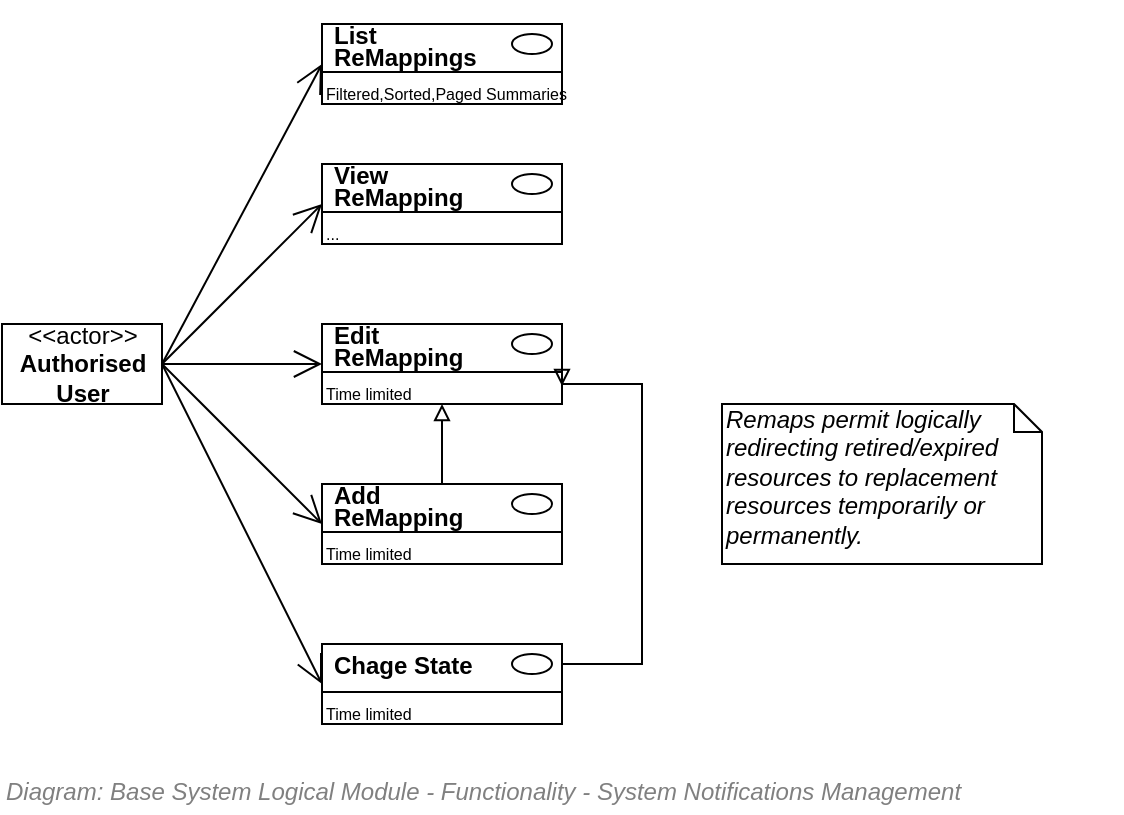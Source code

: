 <mxfile compressed="false" version="20.3.0" type="device">
  <diagram id="5vKPIbCIWK__K9a_hM_l" name="System Notification Management">
    <mxGraphModel dx="920" dy="606" grid="1" gridSize="10" guides="1" tooltips="1" connect="1" arrows="1" fold="1" page="1" pageScale="1" pageWidth="827" pageHeight="1169" math="0" shadow="0">
      <root>
        <mxCell id="6zsalb_4Q6Wy_RO658KX-0" />
        <mxCell id="aUDsEq78Ny2xMxmlCQFK-10" value="Diagram/Use Case" style="" parent="6zsalb_4Q6Wy_RO658KX-0" />
        <mxCell id="AuJjZfkRCKlEVFrfjfjo-0" value="" style="endArrow=open;endFill=1;endSize=12;html=1;strokeColor=#000000;fontSize=12;entryX=0;entryY=1;entryDx=0;entryDy=0;exitX=1;exitY=0.5;exitDx=0;exitDy=0;" edge="1" parent="aUDsEq78Ny2xMxmlCQFK-10" source="AuJjZfkRCKlEVFrfjfjo-1" target="AuJjZfkRCKlEVFrfjfjo-3">
          <mxGeometry width="160" relative="1" as="geometry">
            <mxPoint x="200" y="210" as="sourcePoint" />
            <mxPoint x="290" y="220" as="targetPoint" />
          </mxGeometry>
        </mxCell>
        <mxCell id="AuJjZfkRCKlEVFrfjfjo-1" value="&amp;lt;&amp;lt;actor&amp;gt;&amp;gt;&lt;br&gt;&lt;b&gt;Authorised&lt;br&gt;User&lt;br&gt;&lt;/b&gt;" style="text;html=1;align=center;verticalAlign=middle;dashed=0;fillColor=#ffffff;strokeColor=#000000;" vertex="1" parent="aUDsEq78Ny2xMxmlCQFK-10">
          <mxGeometry x="120" y="270" width="80" height="40" as="geometry" />
        </mxCell>
        <mxCell id="AuJjZfkRCKlEVFrfjfjo-2" value="" style="fontStyle=1;align=left;verticalAlign=top;childLayout=stackLayout;horizontal=1;horizontalStack=0;resizeParent=1;resizeParentMax=0;resizeLast=0;marginBottom=0;" vertex="1" parent="aUDsEq78Ny2xMxmlCQFK-10">
          <mxGeometry x="280" y="120" width="120" height="40" as="geometry" />
        </mxCell>
        <mxCell id="AuJjZfkRCKlEVFrfjfjo-3" value="&lt;p style=&quot;line-height: 0.9;&quot;&gt;List &lt;br&gt;ReMappings&lt;/p&gt;" style="html=1;align=left;spacingLeft=4;verticalAlign=middle;strokeColor=none;fillColor=none;fontStyle=1;spacingTop=2;" vertex="1" parent="AuJjZfkRCKlEVFrfjfjo-2">
          <mxGeometry width="120" height="20" as="geometry" />
        </mxCell>
        <mxCell id="AuJjZfkRCKlEVFrfjfjo-4" value="" style="shape=ellipse;" vertex="1" parent="AuJjZfkRCKlEVFrfjfjo-3">
          <mxGeometry x="1" width="20" height="10" relative="1" as="geometry">
            <mxPoint x="-25" y="5" as="offset" />
          </mxGeometry>
        </mxCell>
        <mxCell id="AuJjZfkRCKlEVFrfjfjo-5" value="" style="line;strokeWidth=1;fillColor=none;align=left;verticalAlign=middle;spacingTop=-1;spacingLeft=3;spacingRight=3;rotatable=0;labelPosition=right;points=[];portConstraint=eastwest;" vertex="1" parent="AuJjZfkRCKlEVFrfjfjo-2">
          <mxGeometry y="20" width="120" height="8" as="geometry" />
        </mxCell>
        <mxCell id="AuJjZfkRCKlEVFrfjfjo-6" value="Filtered,Sorted,Paged Summaries" style="html=1;align=left;spacingLeft=4;verticalAlign=top;strokeColor=none;fillColor=none;fontSize=8;spacing=-2;" vertex="1" parent="AuJjZfkRCKlEVFrfjfjo-2">
          <mxGeometry y="28" width="120" height="12" as="geometry" />
        </mxCell>
        <mxCell id="AuJjZfkRCKlEVFrfjfjo-7" value="" style="fontStyle=1;align=left;verticalAlign=top;childLayout=stackLayout;horizontal=1;horizontalStack=0;resizeParent=1;resizeParentMax=0;resizeLast=0;marginBottom=0;" vertex="1" parent="aUDsEq78Ny2xMxmlCQFK-10">
          <mxGeometry x="280" y="190" width="120" height="40" as="geometry" />
        </mxCell>
        <mxCell id="AuJjZfkRCKlEVFrfjfjo-8" value="&lt;p style=&quot;line-height: 0.9;&quot;&gt;View &lt;br&gt;ReMapping&lt;/p&gt;" style="html=1;align=left;spacingLeft=4;verticalAlign=middle;strokeColor=none;fillColor=none;fontStyle=1;spacingTop=2;" vertex="1" parent="AuJjZfkRCKlEVFrfjfjo-7">
          <mxGeometry width="120" height="20" as="geometry" />
        </mxCell>
        <mxCell id="AuJjZfkRCKlEVFrfjfjo-9" value="" style="shape=ellipse;" vertex="1" parent="AuJjZfkRCKlEVFrfjfjo-8">
          <mxGeometry x="1" width="20" height="10" relative="1" as="geometry">
            <mxPoint x="-25" y="5" as="offset" />
          </mxGeometry>
        </mxCell>
        <mxCell id="AuJjZfkRCKlEVFrfjfjo-10" value="" style="line;strokeWidth=1;fillColor=none;align=left;verticalAlign=middle;spacingTop=-1;spacingLeft=3;spacingRight=3;rotatable=0;labelPosition=right;points=[];portConstraint=eastwest;" vertex="1" parent="AuJjZfkRCKlEVFrfjfjo-7">
          <mxGeometry y="20" width="120" height="8" as="geometry" />
        </mxCell>
        <mxCell id="AuJjZfkRCKlEVFrfjfjo-11" value="..." style="html=1;align=left;spacingLeft=4;verticalAlign=top;strokeColor=none;fillColor=none;fontSize=8;spacing=-2;" vertex="1" parent="AuJjZfkRCKlEVFrfjfjo-7">
          <mxGeometry y="28" width="120" height="12" as="geometry" />
        </mxCell>
        <mxCell id="AuJjZfkRCKlEVFrfjfjo-12" value="" style="fontStyle=1;align=left;verticalAlign=top;childLayout=stackLayout;horizontal=1;horizontalStack=0;resizeParent=1;resizeParentMax=0;resizeLast=0;marginBottom=0;" vertex="1" parent="aUDsEq78Ny2xMxmlCQFK-10">
          <mxGeometry x="280" y="350" width="120" height="40" as="geometry" />
        </mxCell>
        <mxCell id="AuJjZfkRCKlEVFrfjfjo-13" value="&lt;p style=&quot;line-height: 0.9;&quot;&gt;Add &lt;br&gt;ReMapping&lt;/p&gt;" style="html=1;align=left;spacingLeft=4;verticalAlign=middle;strokeColor=none;fillColor=none;fontStyle=1;spacingTop=2;" vertex="1" parent="AuJjZfkRCKlEVFrfjfjo-12">
          <mxGeometry width="120" height="20" as="geometry" />
        </mxCell>
        <mxCell id="AuJjZfkRCKlEVFrfjfjo-14" value="" style="shape=ellipse;" vertex="1" parent="AuJjZfkRCKlEVFrfjfjo-13">
          <mxGeometry x="1" width="20" height="10" relative="1" as="geometry">
            <mxPoint x="-25" y="5" as="offset" />
          </mxGeometry>
        </mxCell>
        <mxCell id="AuJjZfkRCKlEVFrfjfjo-15" value="" style="line;strokeWidth=1;fillColor=none;align=left;verticalAlign=middle;spacingTop=-1;spacingLeft=3;spacingRight=3;rotatable=0;labelPosition=right;points=[];portConstraint=eastwest;" vertex="1" parent="AuJjZfkRCKlEVFrfjfjo-12">
          <mxGeometry y="20" width="120" height="8" as="geometry" />
        </mxCell>
        <mxCell id="AuJjZfkRCKlEVFrfjfjo-16" value="Time limited" style="html=1;align=left;spacingLeft=4;verticalAlign=top;strokeColor=none;fillColor=none;fontSize=8;spacing=-2;" vertex="1" parent="AuJjZfkRCKlEVFrfjfjo-12">
          <mxGeometry y="28" width="120" height="12" as="geometry" />
        </mxCell>
        <mxCell id="AuJjZfkRCKlEVFrfjfjo-17" value="" style="fontStyle=1;align=left;verticalAlign=top;childLayout=stackLayout;horizontal=1;horizontalStack=0;resizeParent=1;resizeParentMax=0;resizeLast=0;marginBottom=0;" vertex="1" parent="aUDsEq78Ny2xMxmlCQFK-10">
          <mxGeometry x="280" y="270" width="120" height="40" as="geometry" />
        </mxCell>
        <mxCell id="AuJjZfkRCKlEVFrfjfjo-18" value="&lt;p style=&quot;line-height: 0.9;&quot;&gt;Edit&lt;br&gt;ReMapping&lt;/p&gt;" style="html=1;align=left;spacingLeft=4;verticalAlign=middle;strokeColor=none;fillColor=none;fontStyle=1;spacingTop=2;" vertex="1" parent="AuJjZfkRCKlEVFrfjfjo-17">
          <mxGeometry width="120" height="20" as="geometry" />
        </mxCell>
        <mxCell id="AuJjZfkRCKlEVFrfjfjo-19" value="" style="shape=ellipse;" vertex="1" parent="AuJjZfkRCKlEVFrfjfjo-18">
          <mxGeometry x="1" width="20" height="10" relative="1" as="geometry">
            <mxPoint x="-25" y="5" as="offset" />
          </mxGeometry>
        </mxCell>
        <mxCell id="AuJjZfkRCKlEVFrfjfjo-20" value="" style="line;strokeWidth=1;fillColor=none;align=left;verticalAlign=middle;spacingTop=-1;spacingLeft=3;spacingRight=3;rotatable=0;labelPosition=right;points=[];portConstraint=eastwest;" vertex="1" parent="AuJjZfkRCKlEVFrfjfjo-17">
          <mxGeometry y="20" width="120" height="8" as="geometry" />
        </mxCell>
        <mxCell id="AuJjZfkRCKlEVFrfjfjo-21" value="Time limited" style="html=1;align=left;spacingLeft=4;verticalAlign=top;strokeColor=none;fillColor=none;fontSize=8;spacing=-2;" vertex="1" parent="AuJjZfkRCKlEVFrfjfjo-17">
          <mxGeometry y="28" width="120" height="12" as="geometry" />
        </mxCell>
        <mxCell id="AuJjZfkRCKlEVFrfjfjo-22" value="" style="fontStyle=1;align=left;verticalAlign=top;childLayout=stackLayout;horizontal=1;horizontalStack=0;resizeParent=1;resizeParentMax=0;resizeLast=0;marginBottom=0;" vertex="1" parent="aUDsEq78Ny2xMxmlCQFK-10">
          <mxGeometry x="280" y="430" width="120" height="40" as="geometry" />
        </mxCell>
        <mxCell id="AuJjZfkRCKlEVFrfjfjo-23" value="&lt;p style=&quot;line-height: 0.9;&quot;&gt;Chage State&lt;/p&gt;" style="html=1;align=left;spacingLeft=4;verticalAlign=middle;strokeColor=none;fillColor=none;fontStyle=1;spacingTop=2;" vertex="1" parent="AuJjZfkRCKlEVFrfjfjo-22">
          <mxGeometry width="120" height="20" as="geometry" />
        </mxCell>
        <mxCell id="AuJjZfkRCKlEVFrfjfjo-24" value="" style="shape=ellipse;" vertex="1" parent="AuJjZfkRCKlEVFrfjfjo-23">
          <mxGeometry x="1" width="20" height="10" relative="1" as="geometry">
            <mxPoint x="-25" y="5" as="offset" />
          </mxGeometry>
        </mxCell>
        <mxCell id="AuJjZfkRCKlEVFrfjfjo-25" value="" style="line;strokeWidth=1;fillColor=none;align=left;verticalAlign=middle;spacingTop=-1;spacingLeft=3;spacingRight=3;rotatable=0;labelPosition=right;points=[];portConstraint=eastwest;" vertex="1" parent="AuJjZfkRCKlEVFrfjfjo-22">
          <mxGeometry y="20" width="120" height="8" as="geometry" />
        </mxCell>
        <mxCell id="AuJjZfkRCKlEVFrfjfjo-26" value="Time limited" style="html=1;align=left;spacingLeft=4;verticalAlign=top;strokeColor=none;fillColor=none;fontSize=8;spacing=-2;" vertex="1" parent="AuJjZfkRCKlEVFrfjfjo-22">
          <mxGeometry y="28" width="120" height="12" as="geometry" />
        </mxCell>
        <mxCell id="AuJjZfkRCKlEVFrfjfjo-27" style="edgeStyle=orthogonalEdgeStyle;rounded=0;orthogonalLoop=1;jettySize=auto;html=1;entryX=1;entryY=0.25;entryDx=0;entryDy=0;endArrow=block;endFill=0;" edge="1" parent="aUDsEq78Ny2xMxmlCQFK-10" target="AuJjZfkRCKlEVFrfjfjo-21">
          <mxGeometry relative="1" as="geometry">
            <mxPoint x="400" y="440" as="sourcePoint" />
            <Array as="points">
              <mxPoint x="440" y="440" />
              <mxPoint x="440" y="300" />
            </Array>
          </mxGeometry>
        </mxCell>
        <mxCell id="AuJjZfkRCKlEVFrfjfjo-28" style="edgeStyle=orthogonalEdgeStyle;rounded=0;orthogonalLoop=1;jettySize=auto;html=1;entryX=0.5;entryY=1;entryDx=0;entryDy=0;endArrow=block;endFill=0;" edge="1" parent="aUDsEq78Ny2xMxmlCQFK-10" source="AuJjZfkRCKlEVFrfjfjo-13" target="AuJjZfkRCKlEVFrfjfjo-21">
          <mxGeometry relative="1" as="geometry" />
        </mxCell>
        <mxCell id="AuJjZfkRCKlEVFrfjfjo-29" value="" style="endArrow=open;endFill=1;endSize=12;html=1;strokeColor=#000000;fontSize=12;entryX=0;entryY=1;entryDx=0;entryDy=0;exitX=1;exitY=0.5;exitDx=0;exitDy=0;" edge="1" parent="aUDsEq78Ny2xMxmlCQFK-10" source="AuJjZfkRCKlEVFrfjfjo-1" target="AuJjZfkRCKlEVFrfjfjo-23">
          <mxGeometry width="160" relative="1" as="geometry">
            <mxPoint x="210" y="300.0" as="sourcePoint" />
            <mxPoint x="290" y="150.0" as="targetPoint" />
          </mxGeometry>
        </mxCell>
        <mxCell id="AuJjZfkRCKlEVFrfjfjo-30" value="" style="endArrow=open;endFill=1;endSize=12;html=1;strokeColor=#000000;fontSize=12;entryX=0;entryY=1;entryDx=0;entryDy=0;exitX=1;exitY=0.5;exitDx=0;exitDy=0;" edge="1" parent="aUDsEq78Ny2xMxmlCQFK-10" source="AuJjZfkRCKlEVFrfjfjo-1" target="AuJjZfkRCKlEVFrfjfjo-13">
          <mxGeometry width="160" relative="1" as="geometry">
            <mxPoint x="220" y="310.0" as="sourcePoint" />
            <mxPoint x="290" y="460.0" as="targetPoint" />
          </mxGeometry>
        </mxCell>
        <mxCell id="AuJjZfkRCKlEVFrfjfjo-31" value="" style="endArrow=open;endFill=1;endSize=12;html=1;strokeColor=#000000;fontSize=12;entryX=0;entryY=1;entryDx=0;entryDy=0;exitX=1;exitY=0.5;exitDx=0;exitDy=0;" edge="1" parent="aUDsEq78Ny2xMxmlCQFK-10" source="AuJjZfkRCKlEVFrfjfjo-1" target="AuJjZfkRCKlEVFrfjfjo-18">
          <mxGeometry width="160" relative="1" as="geometry">
            <mxPoint x="230" y="320.0" as="sourcePoint" />
            <mxPoint x="290" y="380.0" as="targetPoint" />
          </mxGeometry>
        </mxCell>
        <mxCell id="AuJjZfkRCKlEVFrfjfjo-32" value="" style="endArrow=open;endFill=1;endSize=12;html=1;strokeColor=#000000;fontSize=12;entryX=0;entryY=1;entryDx=0;entryDy=0;exitX=1;exitY=0.5;exitDx=0;exitDy=0;" edge="1" parent="aUDsEq78Ny2xMxmlCQFK-10" source="AuJjZfkRCKlEVFrfjfjo-1" target="AuJjZfkRCKlEVFrfjfjo-8">
          <mxGeometry width="160" relative="1" as="geometry">
            <mxPoint x="240" y="330.0" as="sourcePoint" />
            <mxPoint x="290" y="300.0" as="targetPoint" />
          </mxGeometry>
        </mxCell>
        <mxCell id="fQ8Tb4TJHlXgaxiWL6We-0" value="Title/Diagram" parent="6zsalb_4Q6Wy_RO658KX-0" />
        <mxCell id="pR05Vp6-c_UAXGHB-9SX-1" value="&lt;font style=&quot;font-size: 12px&quot;&gt;Diagram: Base System Logical Module -&amp;nbsp;Functionality -&amp;nbsp;System Notifications Management&lt;/font&gt;" style="text;strokeColor=none;fillColor=none;html=1;fontSize=24;fontStyle=2;verticalAlign=middle;align=left;shadow=0;glass=0;comic=0;opacity=30;fontColor=#808080;" parent="fQ8Tb4TJHlXgaxiWL6We-0" vertex="1">
          <mxGeometry x="120" y="490" width="520" height="20" as="geometry" />
        </mxCell>
        <mxCell id="FPPdZPXUPv9n0KayTUjE-1" value="Remaps permit logically redirecting retired/expired resources to replacement resources temporarily or permanently.&lt;br&gt;" style="shape=note;whiteSpace=wrap;html=1;size=14;verticalAlign=top;align=left;spacingTop=-6;strokeWidth=1;fontSize=12;fontStyle=2;spacingRight=16;" parent="fQ8Tb4TJHlXgaxiWL6We-0" vertex="1">
          <mxGeometry x="480" y="310" width="160" height="80" as="geometry" />
        </mxCell>
        <mxCell id="kJFmuFiU3wEKo-ty_FbZ-0" value="About" style="" parent="6zsalb_4Q6Wy_RO658KX-0" />
        <UserObject label="" tooltip="ABOUT&#xa;&#xa;Functionality &#xa;within the Base Logical Module&#xa;for handling common Diagnostic Tracing.&#xa;Diagnostic tracing is not saved to the Core relational database -- it usually goes to a rolling text log file, and sometimes is saved asynchronously to an cloud service.&#xa;&#xa;System specific Diagnostic log files should be local to the system (for both latency and access reasons) -- then exported to a central location for security and/or enterprise monitoring reasons." id="XdkydOQAid-UxDZSyXBN-0">
          <mxCell style="shape=image;html=1;verticalAlign=top;verticalLabelPosition=bottom;labelBackgroundColor=#ffffff;imageAspect=0;aspect=fixed;image=https://cdn1.iconfinder.com/data/icons/hawcons/32/699014-icon-28-information-128.png;shadow=0;dashed=0;fontFamily=Helvetica;fontSize=12;fontColor=#000000;align=center;strokeColor=#000000;fillColor=#505050;dashPattern=1 1;" parent="kJFmuFiU3wEKo-ty_FbZ-0" vertex="1">
            <mxGeometry x="660" y="380" width="20" height="20" as="geometry" />
          </mxCell>
        </UserObject>
      </root>
    </mxGraphModel>
  </diagram>
</mxfile>

